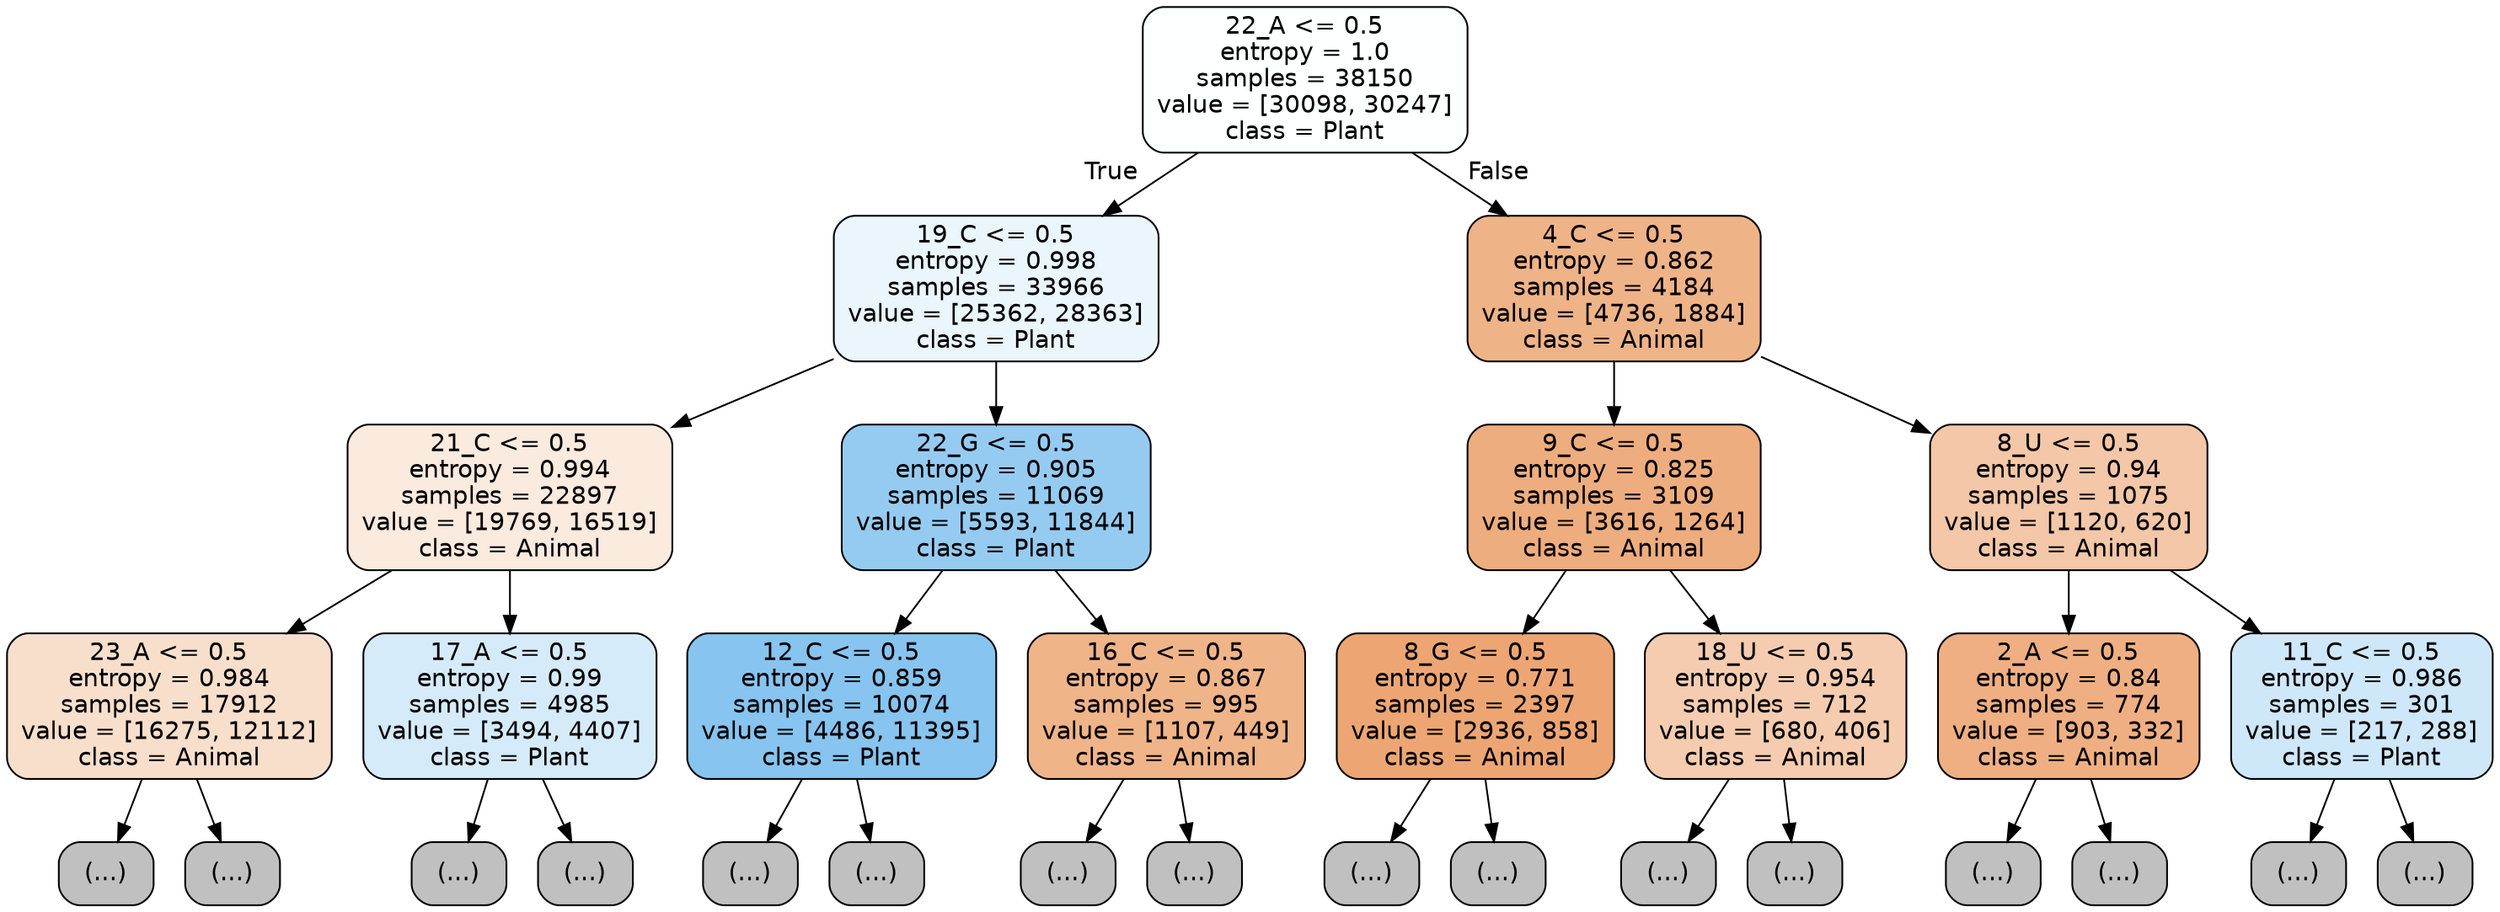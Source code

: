 digraph Tree {
node [shape=box, style="filled, rounded", color="black", fontname="helvetica"] ;
edge [fontname="helvetica"] ;
0 [label="22_A <= 0.5\nentropy = 1.0\nsamples = 38150\nvalue = [30098, 30247]\nclass = Plant", fillcolor="#feffff"] ;
1 [label="19_C <= 0.5\nentropy = 0.998\nsamples = 33966\nvalue = [25362, 28363]\nclass = Plant", fillcolor="#eaf5fc"] ;
0 -> 1 [labeldistance=2.5, labelangle=45, headlabel="True"] ;
2 [label="21_C <= 0.5\nentropy = 0.994\nsamples = 22897\nvalue = [19769, 16519]\nclass = Animal", fillcolor="#fbeade"] ;
1 -> 2 ;
3 [label="23_A <= 0.5\nentropy = 0.984\nsamples = 17912\nvalue = [16275, 12112]\nclass = Animal", fillcolor="#f8dfcc"] ;
2 -> 3 ;
4 [label="(...)", fillcolor="#C0C0C0"] ;
3 -> 4 ;
8865 [label="(...)", fillcolor="#C0C0C0"] ;
3 -> 8865 ;
9178 [label="17_A <= 0.5\nentropy = 0.99\nsamples = 4985\nvalue = [3494, 4407]\nclass = Plant", fillcolor="#d6ebfa"] ;
2 -> 9178 ;
9179 [label="(...)", fillcolor="#C0C0C0"] ;
9178 -> 9179 ;
11094 [label="(...)", fillcolor="#C0C0C0"] ;
9178 -> 11094 ;
11559 [label="22_G <= 0.5\nentropy = 0.905\nsamples = 11069\nvalue = [5593, 11844]\nclass = Plant", fillcolor="#96cbf1"] ;
1 -> 11559 ;
11560 [label="12_C <= 0.5\nentropy = 0.859\nsamples = 10074\nvalue = [4486, 11395]\nclass = Plant", fillcolor="#87c4ef"] ;
11559 -> 11560 ;
11561 [label="(...)", fillcolor="#C0C0C0"] ;
11560 -> 11561 ;
14078 [label="(...)", fillcolor="#C0C0C0"] ;
11560 -> 14078 ;
14695 [label="16_C <= 0.5\nentropy = 0.867\nsamples = 995\nvalue = [1107, 449]\nclass = Animal", fillcolor="#f0b489"] ;
11559 -> 14695 ;
14696 [label="(...)", fillcolor="#C0C0C0"] ;
14695 -> 14696 ;
15087 [label="(...)", fillcolor="#C0C0C0"] ;
14695 -> 15087 ;
15214 [label="4_C <= 0.5\nentropy = 0.862\nsamples = 4184\nvalue = [4736, 1884]\nclass = Animal", fillcolor="#efb388"] ;
0 -> 15214 [labeldistance=2.5, labelangle=-45, headlabel="False"] ;
15215 [label="9_C <= 0.5\nentropy = 0.825\nsamples = 3109\nvalue = [3616, 1264]\nclass = Animal", fillcolor="#eead7e"] ;
15214 -> 15215 ;
15216 [label="8_G <= 0.5\nentropy = 0.771\nsamples = 2397\nvalue = [2936, 858]\nclass = Animal", fillcolor="#eda673"] ;
15215 -> 15216 ;
15217 [label="(...)", fillcolor="#C0C0C0"] ;
15216 -> 15217 ;
16028 [label="(...)", fillcolor="#C0C0C0"] ;
15216 -> 16028 ;
16301 [label="18_U <= 0.5\nentropy = 0.954\nsamples = 712\nvalue = [680, 406]\nclass = Animal", fillcolor="#f5ccaf"] ;
15215 -> 16301 ;
16302 [label="(...)", fillcolor="#C0C0C0"] ;
16301 -> 16302 ;
16525 [label="(...)", fillcolor="#C0C0C0"] ;
16301 -> 16525 ;
16618 [label="8_U <= 0.5\nentropy = 0.94\nsamples = 1075\nvalue = [1120, 620]\nclass = Animal", fillcolor="#f3c7a7"] ;
15214 -> 16618 ;
16619 [label="2_A <= 0.5\nentropy = 0.84\nsamples = 774\nvalue = [903, 332]\nclass = Animal", fillcolor="#efaf82"] ;
16618 -> 16619 ;
16620 [label="(...)", fillcolor="#C0C0C0"] ;
16619 -> 16620 ;
16849 [label="(...)", fillcolor="#C0C0C0"] ;
16619 -> 16849 ;
16950 [label="11_C <= 0.5\nentropy = 0.986\nsamples = 301\nvalue = [217, 288]\nclass = Plant", fillcolor="#cee7f9"] ;
16618 -> 16950 ;
16951 [label="(...)", fillcolor="#C0C0C0"] ;
16950 -> 16951 ;
17020 [label="(...)", fillcolor="#C0C0C0"] ;
16950 -> 17020 ;
}